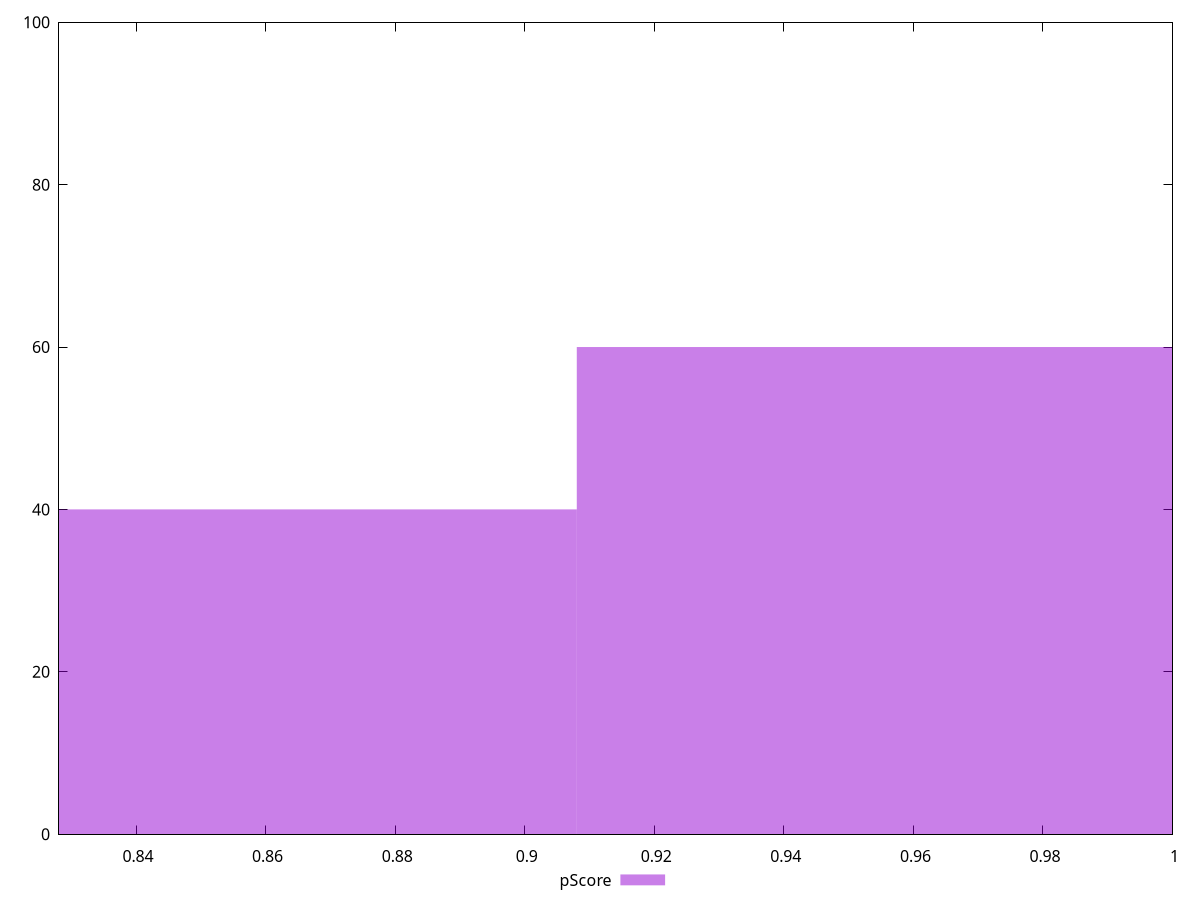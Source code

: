 reset

$pScore <<EOF
0.9778855842684757 60
0.8381876436586935 40
EOF

set key outside below
set boxwidth 0.13969794060978225
set xrange [0.8281033333142598:1]
set yrange [0:100]
set trange [0:100]
set style fill transparent solid 0.5 noborder
set terminal svg size 640, 490 enhanced background rgb 'white'
set output "report_00018_2021-02-10T15-25-16.877Z/uses-rel-preconnect/samples/pages+cached+noadtech/pScore/histogram.svg"

plot $pScore title "pScore" with boxes

reset

